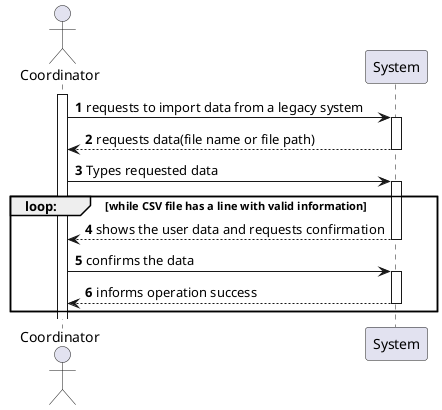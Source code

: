 @startuml
'https://plantuml.com/sequence-diagram

autonumber

    autonumber
    actor Coordinator
    activate Coordinator
    Coordinator -> System: requests to import data from a legacy system
    activate System

    System --> Coordinator: requests data(file name or file path)
    deactivate System
    System <- Coordinator: Types requested data
    activate System
    group loop: [while CSV file has a line with valid information]
    Coordinator <-- System: shows the user data and requests confirmation
    deactivate System
    Coordinator -> System: confirms the data
    activate System
    Coordinator <-- System: informs operation success
    deactivate System
    end

@enduml